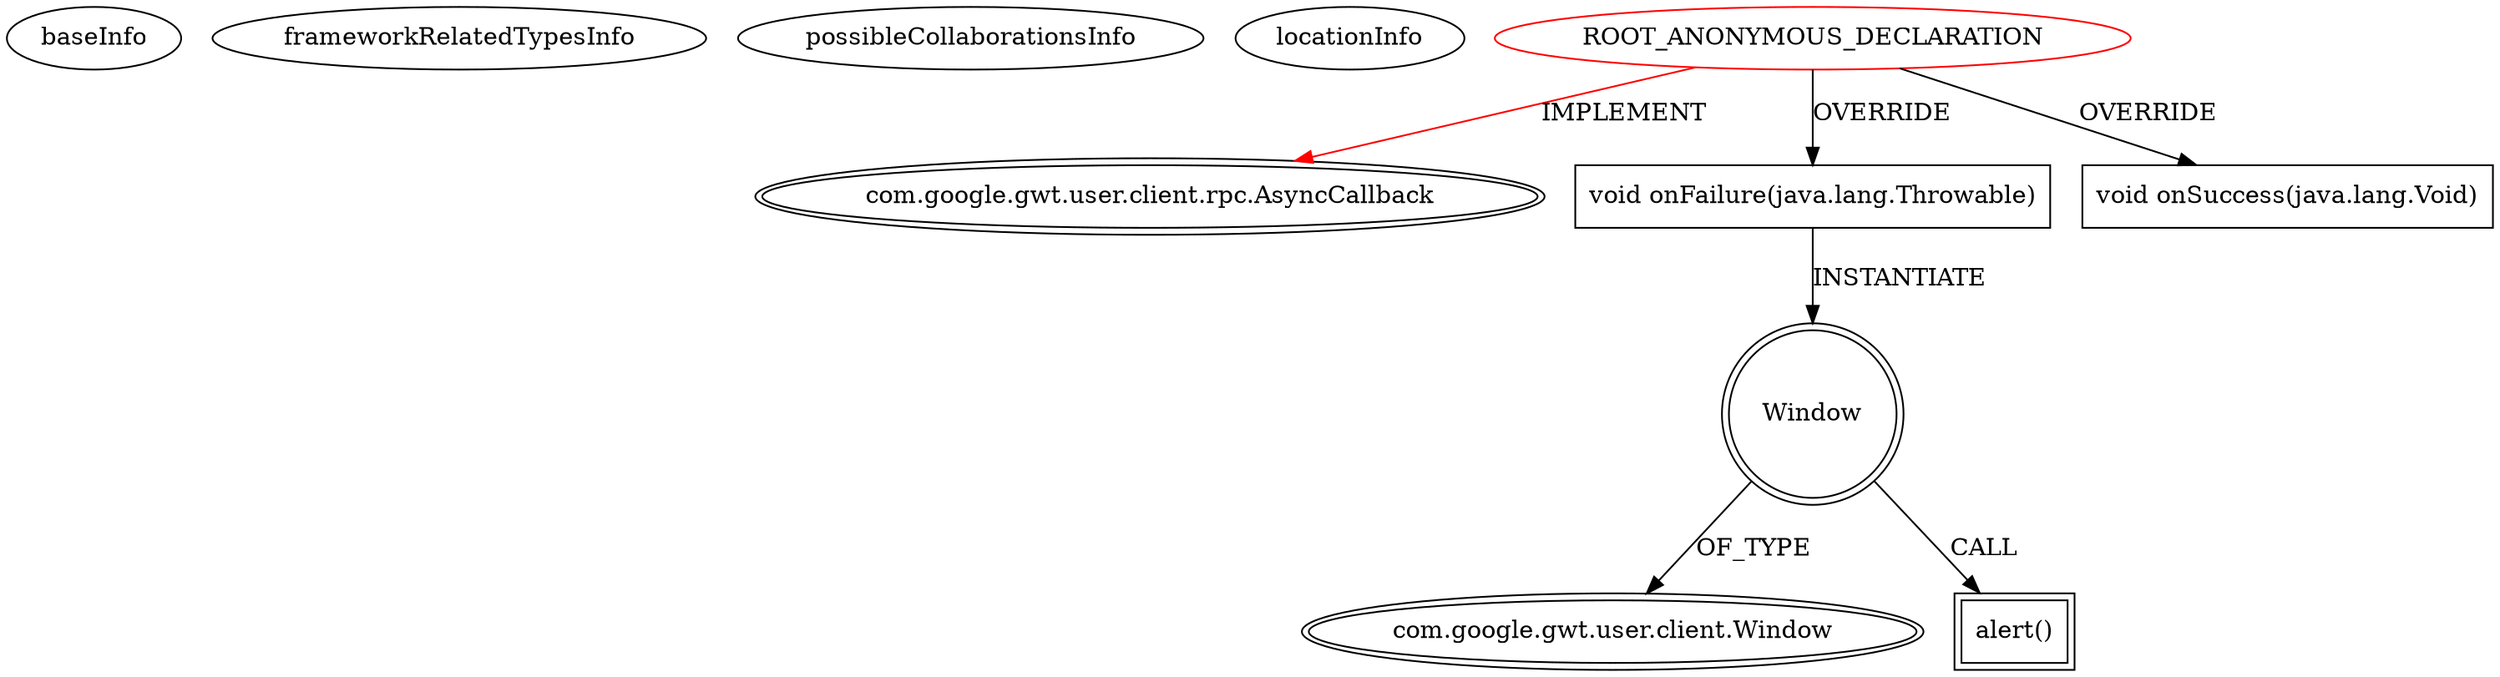 digraph {
baseInfo[graphId=695,category="extension_graph",isAnonymous=true,possibleRelation=false]
frameworkRelatedTypesInfo[0="com.google.gwt.user.client.rpc.AsyncCallback"]
possibleCollaborationsInfo[]
locationInfo[projectName="aramk-mechanix",filePath="/aramk-mechanix/mechanix-master/src/au/edu/unimelb/csse/smd/mechanix/client/server/MugleClient.java",contextSignature="void persist(au.edu.unimelb.csse.smd.mechanix.client.model.GameModel)",graphId="695"]
0[label="ROOT_ANONYMOUS_DECLARATION",vertexType="ROOT_ANONYMOUS_DECLARATION",isFrameworkType=false,color=red]
1[label="com.google.gwt.user.client.rpc.AsyncCallback",vertexType="FRAMEWORK_INTERFACE_TYPE",isFrameworkType=true,peripheries=2]
2[label="void onFailure(java.lang.Throwable)",vertexType="OVERRIDING_METHOD_DECLARATION",isFrameworkType=false,shape=box]
3[label="Window",vertexType="VARIABLE_EXPRESION",isFrameworkType=true,peripheries=2,shape=circle]
5[label="com.google.gwt.user.client.Window",vertexType="FRAMEWORK_CLASS_TYPE",isFrameworkType=true,peripheries=2]
4[label="alert()",vertexType="INSIDE_CALL",isFrameworkType=true,peripheries=2,shape=box]
6[label="void onSuccess(java.lang.Void)",vertexType="OVERRIDING_METHOD_DECLARATION",isFrameworkType=false,shape=box]
0->1[label="IMPLEMENT",color=red]
0->2[label="OVERRIDE"]
2->3[label="INSTANTIATE"]
3->5[label="OF_TYPE"]
3->4[label="CALL"]
0->6[label="OVERRIDE"]
}
